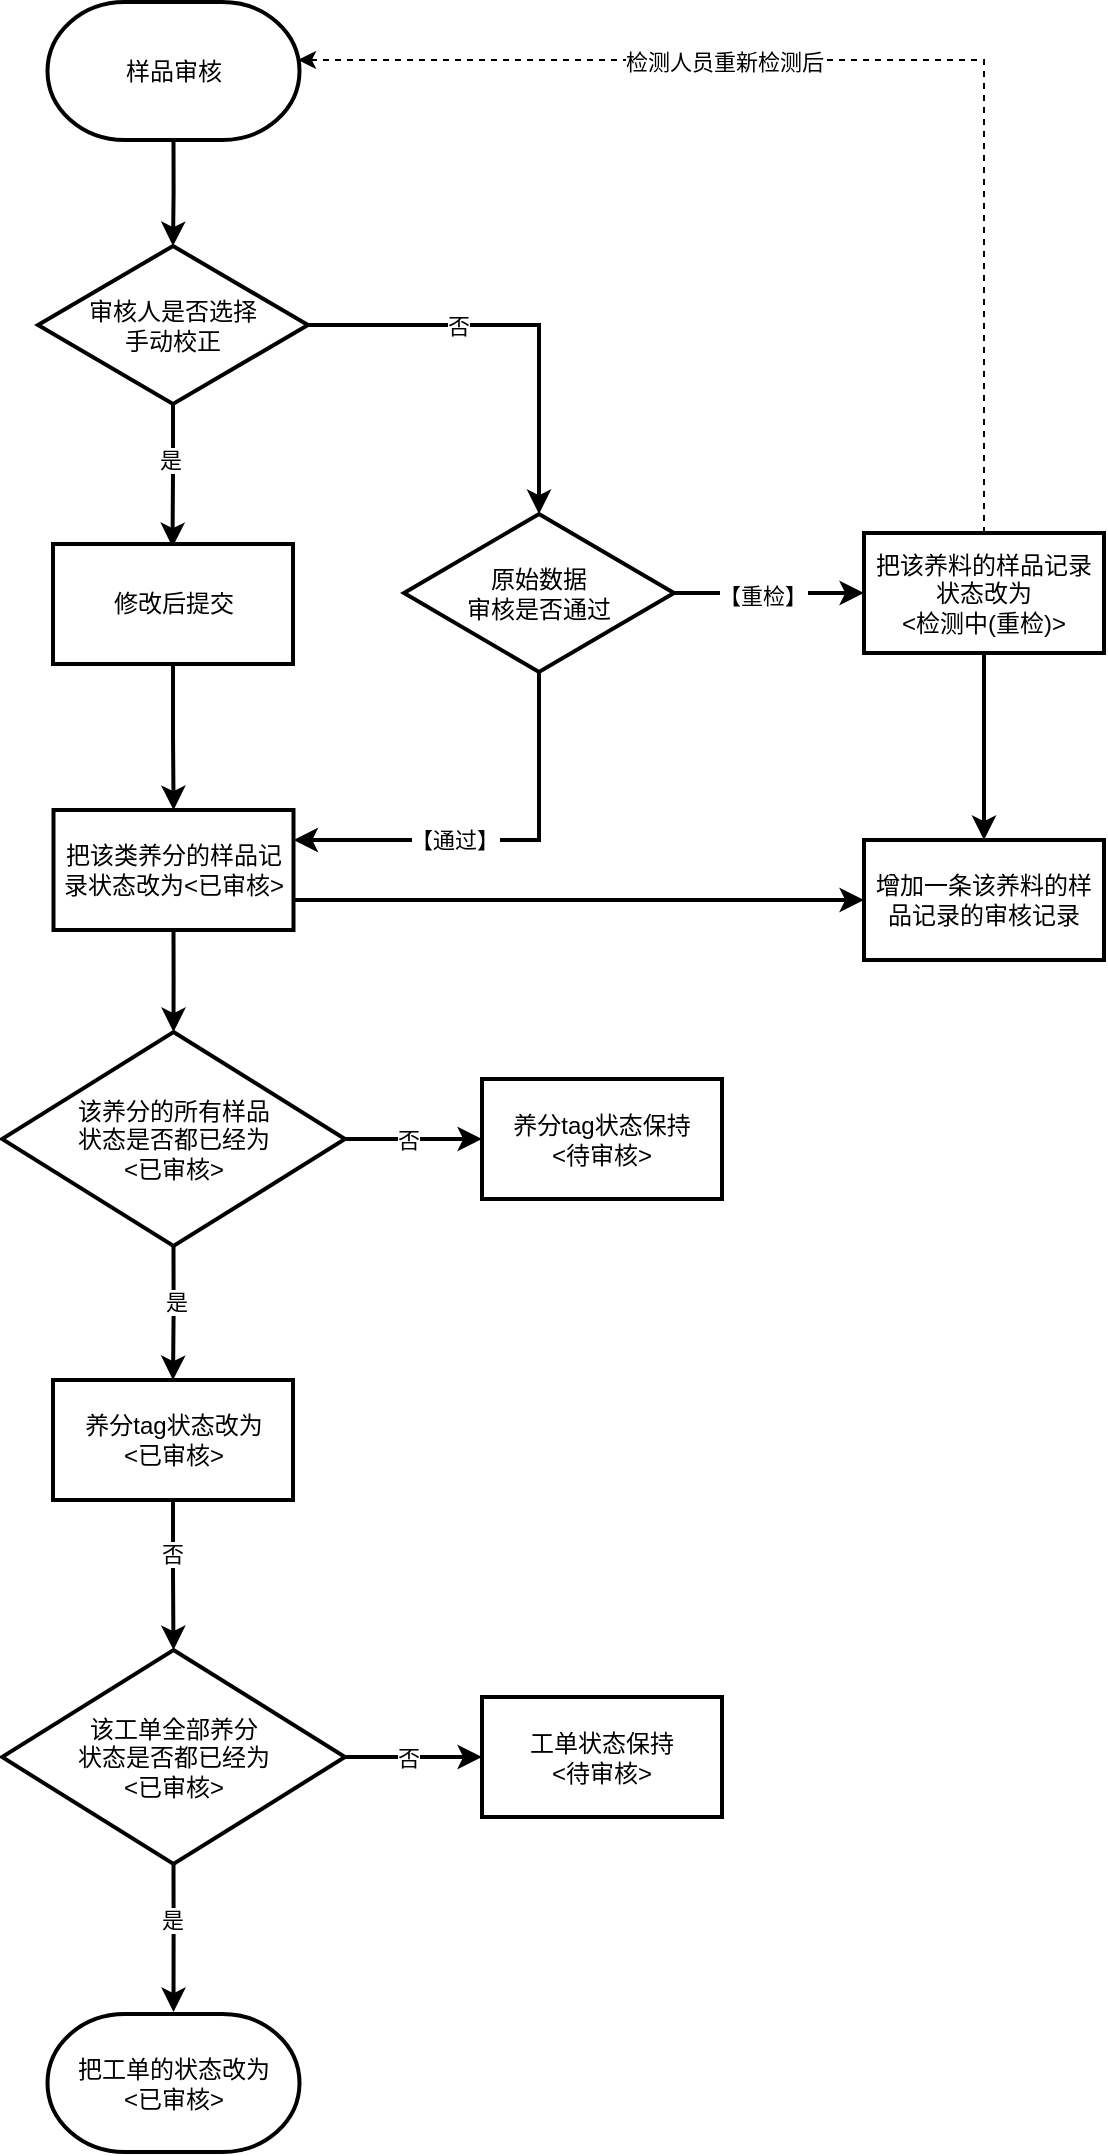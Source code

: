 <mxfile version="26.0.11">
  <diagram name="第 1 页" id="q3xzYs2Jp6EOzJWgxKIQ">
    <mxGraphModel dx="2049" dy="1201" grid="0" gridSize="10" guides="1" tooltips="1" connect="1" arrows="1" fold="1" page="0" pageScale="1" pageWidth="827" pageHeight="1169" math="0" shadow="0">
      <root>
        <mxCell id="0" />
        <mxCell id="1" parent="0" />
        <mxCell id="AbXdpTjg0EbsxotE9Cbp-2" value="样品审核" style="strokeWidth=2;html=1;shape=mxgraph.flowchart.terminator;whiteSpace=wrap;" parent="1" vertex="1">
          <mxGeometry x="259.75" y="280" width="126" height="69" as="geometry" />
        </mxCell>
        <mxCell id="AbXdpTjg0EbsxotE9Cbp-4" style="edgeStyle=orthogonalEdgeStyle;rounded=0;orthogonalLoop=1;jettySize=auto;html=1;exitX=0.5;exitY=1;exitDx=0;exitDy=0;exitPerimeter=0;entryX=0.5;entryY=0;entryDx=0;entryDy=0;entryPerimeter=0;strokeWidth=2;" parent="1" source="AbXdpTjg0EbsxotE9Cbp-2" target="AbXdpTjg0EbsxotE9Cbp-37" edge="1">
          <mxGeometry relative="1" as="geometry" />
        </mxCell>
        <mxCell id="AbXdpTjg0EbsxotE9Cbp-59" style="edgeStyle=orthogonalEdgeStyle;rounded=0;orthogonalLoop=1;jettySize=auto;html=1;exitX=1;exitY=0.75;exitDx=0;exitDy=0;entryX=0;entryY=0.5;entryDx=0;entryDy=0;strokeWidth=2;" parent="1" source="AbXdpTjg0EbsxotE9Cbp-5" target="AbXdpTjg0EbsxotE9Cbp-10" edge="1">
          <mxGeometry relative="1" as="geometry" />
        </mxCell>
        <mxCell id="AbXdpTjg0EbsxotE9Cbp-5" value="把该类养分的样品记录状态改为&amp;lt;已审核&amp;gt;" style="rounded=0;whiteSpace=wrap;html=1;strokeWidth=2;" parent="1" vertex="1">
          <mxGeometry x="262.75" y="684" width="120" height="60" as="geometry" />
        </mxCell>
        <mxCell id="AbXdpTjg0EbsxotE9Cbp-10" value="增加一条该养料的样品记录的审核记录" style="rounded=0;whiteSpace=wrap;html=1;strokeWidth=2;" parent="1" vertex="1">
          <mxGeometry x="668" y="699" width="120" height="60" as="geometry" />
        </mxCell>
        <mxCell id="AbXdpTjg0EbsxotE9Cbp-32" style="edgeStyle=orthogonalEdgeStyle;rounded=0;orthogonalLoop=1;jettySize=auto;html=1;exitX=0.5;exitY=1;exitDx=0;exitDy=0;exitPerimeter=0;entryX=0.5;entryY=0;entryDx=0;entryDy=0;strokeWidth=2;" parent="1" source="AbXdpTjg0EbsxotE9Cbp-30" edge="1">
          <mxGeometry relative="1" as="geometry">
            <mxPoint x="322.75" y="1285" as="targetPoint" />
          </mxGeometry>
        </mxCell>
        <mxCell id="AbXdpTjg0EbsxotE9Cbp-33" value="是" style="edgeLabel;html=1;align=center;verticalAlign=middle;resizable=0;points=[];" parent="AbXdpTjg0EbsxotE9Cbp-32" vertex="1" connectable="0">
          <mxGeometry x="-0.243" y="-1" relative="1" as="geometry">
            <mxPoint as="offset" />
          </mxGeometry>
        </mxCell>
        <mxCell id="AbXdpTjg0EbsxotE9Cbp-71" style="edgeStyle=orthogonalEdgeStyle;rounded=0;orthogonalLoop=1;jettySize=auto;html=1;exitX=1;exitY=0.5;exitDx=0;exitDy=0;exitPerimeter=0;entryX=0;entryY=0.5;entryDx=0;entryDy=0;strokeWidth=2;" parent="1" source="AbXdpTjg0EbsxotE9Cbp-30" target="AbXdpTjg0EbsxotE9Cbp-68" edge="1">
          <mxGeometry relative="1" as="geometry" />
        </mxCell>
        <mxCell id="AbXdpTjg0EbsxotE9Cbp-72" value="否" style="edgeLabel;html=1;align=center;verticalAlign=middle;resizable=0;points=[];" parent="AbXdpTjg0EbsxotE9Cbp-71" vertex="1" connectable="0">
          <mxGeometry x="-0.063" y="2" relative="1" as="geometry">
            <mxPoint x="-1" y="2" as="offset" />
          </mxGeometry>
        </mxCell>
        <mxCell id="AbXdpTjg0EbsxotE9Cbp-30" value="该工单全部养分&lt;div&gt;状态是否都已经为&lt;/div&gt;&lt;div&gt;&amp;lt;已审核&amp;gt;&lt;/div&gt;" style="strokeWidth=2;html=1;shape=mxgraph.flowchart.decision;whiteSpace=wrap;" parent="1" vertex="1">
          <mxGeometry x="237" y="1104" width="171.5" height="107" as="geometry" />
        </mxCell>
        <mxCell id="AbXdpTjg0EbsxotE9Cbp-31" style="edgeStyle=orthogonalEdgeStyle;rounded=0;orthogonalLoop=1;jettySize=auto;html=1;exitX=0.5;exitY=1;exitDx=0;exitDy=0;strokeWidth=2;" parent="1" source="AbXdpTjg0EbsxotE9Cbp-5" target="AbXdpTjg0EbsxotE9Cbp-73" edge="1">
          <mxGeometry relative="1" as="geometry" />
        </mxCell>
        <mxCell id="AbXdpTjg0EbsxotE9Cbp-66" style="edgeStyle=orthogonalEdgeStyle;rounded=0;orthogonalLoop=1;jettySize=auto;html=1;exitX=0.5;exitY=1;exitDx=0;exitDy=0;exitPerimeter=0;strokeWidth=2;entryX=0.498;entryY=0.025;entryDx=0;entryDy=0;entryPerimeter=0;" parent="1" source="AbXdpTjg0EbsxotE9Cbp-37" target="OEpmzJw8PVsqyLDHWQ9e-8" edge="1">
          <mxGeometry relative="1" as="geometry">
            <mxPoint x="322.5" y="541" as="targetPoint" />
          </mxGeometry>
        </mxCell>
        <mxCell id="AbXdpTjg0EbsxotE9Cbp-67" value="是" style="edgeLabel;html=1;align=center;verticalAlign=middle;resizable=0;points=[];" parent="AbXdpTjg0EbsxotE9Cbp-66" vertex="1" connectable="0">
          <mxGeometry x="-0.233" y="1" relative="1" as="geometry">
            <mxPoint x="-3" as="offset" />
          </mxGeometry>
        </mxCell>
        <mxCell id="AbXdpTjg0EbsxotE9Cbp-37" value="审核人是否选择&lt;div&gt;手动校正&lt;/div&gt;" style="strokeWidth=2;html=1;shape=mxgraph.flowchart.decision;whiteSpace=wrap;" parent="1" vertex="1">
          <mxGeometry x="255" y="402" width="135" height="79" as="geometry" />
        </mxCell>
        <mxCell id="AbXdpTjg0EbsxotE9Cbp-55" style="edgeStyle=orthogonalEdgeStyle;rounded=0;orthogonalLoop=1;jettySize=auto;html=1;exitX=1;exitY=0.5;exitDx=0;exitDy=0;exitPerimeter=0;entryX=0;entryY=0.5;entryDx=0;entryDy=0;strokeWidth=2;" parent="1" source="AbXdpTjg0EbsxotE9Cbp-43" target="AbXdpTjg0EbsxotE9Cbp-44" edge="1">
          <mxGeometry relative="1" as="geometry" />
        </mxCell>
        <mxCell id="AbXdpTjg0EbsxotE9Cbp-62" value="【重检】" style="edgeLabel;html=1;align=center;verticalAlign=middle;resizable=0;points=[];" parent="AbXdpTjg0EbsxotE9Cbp-55" vertex="1" connectable="0">
          <mxGeometry x="-0.081" y="-1" relative="1" as="geometry">
            <mxPoint as="offset" />
          </mxGeometry>
        </mxCell>
        <mxCell id="AbXdpTjg0EbsxotE9Cbp-56" style="edgeStyle=orthogonalEdgeStyle;rounded=0;orthogonalLoop=1;jettySize=auto;html=1;exitX=0.5;exitY=1;exitDx=0;exitDy=0;exitPerimeter=0;entryX=1;entryY=0.25;entryDx=0;entryDy=0;strokeWidth=2;" parent="1" source="AbXdpTjg0EbsxotE9Cbp-43" target="AbXdpTjg0EbsxotE9Cbp-5" edge="1">
          <mxGeometry relative="1" as="geometry" />
        </mxCell>
        <mxCell id="AbXdpTjg0EbsxotE9Cbp-61" value="【通过】" style="edgeLabel;html=1;align=center;verticalAlign=middle;resizable=0;points=[];" parent="AbXdpTjg0EbsxotE9Cbp-56" vertex="1" connectable="0">
          <mxGeometry x="0.067" relative="1" as="geometry">
            <mxPoint x="-16" as="offset" />
          </mxGeometry>
        </mxCell>
        <mxCell id="AbXdpTjg0EbsxotE9Cbp-43" value="&lt;div&gt;原始数据&lt;/div&gt;审核是否通过" style="strokeWidth=2;html=1;shape=mxgraph.flowchart.decision;whiteSpace=wrap;" parent="1" vertex="1">
          <mxGeometry x="438" y="536" width="135" height="79" as="geometry" />
        </mxCell>
        <mxCell id="AbXdpTjg0EbsxotE9Cbp-63" style="edgeStyle=orthogonalEdgeStyle;rounded=0;orthogonalLoop=1;jettySize=auto;html=1;exitX=0.5;exitY=1;exitDx=0;exitDy=0;entryX=0.5;entryY=0;entryDx=0;entryDy=0;strokeWidth=2;" parent="1" source="AbXdpTjg0EbsxotE9Cbp-44" target="AbXdpTjg0EbsxotE9Cbp-10" edge="1">
          <mxGeometry relative="1" as="geometry" />
        </mxCell>
        <mxCell id="AbXdpTjg0EbsxotE9Cbp-44" value="把该养料的样品记录状态改为&lt;div&gt;&amp;lt;检测中(重检)&amp;gt;&lt;/div&gt;" style="rounded=0;whiteSpace=wrap;html=1;strokeWidth=2;" parent="1" vertex="1">
          <mxGeometry x="668" y="545.5" width="120" height="60" as="geometry" />
        </mxCell>
        <mxCell id="AbXdpTjg0EbsxotE9Cbp-46" style="edgeStyle=orthogonalEdgeStyle;rounded=0;orthogonalLoop=1;jettySize=auto;html=1;exitX=1;exitY=0.5;exitDx=0;exitDy=0;exitPerimeter=0;entryX=0.5;entryY=0;entryDx=0;entryDy=0;entryPerimeter=0;strokeWidth=2;" parent="1" source="AbXdpTjg0EbsxotE9Cbp-37" target="AbXdpTjg0EbsxotE9Cbp-43" edge="1">
          <mxGeometry relative="1" as="geometry" />
        </mxCell>
        <mxCell id="AbXdpTjg0EbsxotE9Cbp-47" value="否" style="edgeLabel;html=1;align=center;verticalAlign=middle;resizable=0;points=[];" parent="AbXdpTjg0EbsxotE9Cbp-46" vertex="1" connectable="0">
          <mxGeometry x="-0.074" y="1" relative="1" as="geometry">
            <mxPoint x="-22" y="1" as="offset" />
          </mxGeometry>
        </mxCell>
        <mxCell id="AbXdpTjg0EbsxotE9Cbp-65" style="edgeStyle=orthogonalEdgeStyle;rounded=0;orthogonalLoop=1;jettySize=auto;html=1;strokeWidth=2;" parent="1" source="OEpmzJw8PVsqyLDHWQ9e-8" target="AbXdpTjg0EbsxotE9Cbp-5" edge="1">
          <mxGeometry relative="1" as="geometry">
            <mxPoint x="322.5" y="610" as="sourcePoint" />
          </mxGeometry>
        </mxCell>
        <mxCell id="AbXdpTjg0EbsxotE9Cbp-68" value="工单状态保持&lt;div&gt;&amp;lt;待审核&amp;gt;&lt;/div&gt;" style="rounded=0;whiteSpace=wrap;html=1;strokeWidth=2;" parent="1" vertex="1">
          <mxGeometry x="477" y="1127.5" width="120" height="60" as="geometry" />
        </mxCell>
        <mxCell id="AbXdpTjg0EbsxotE9Cbp-77" style="edgeStyle=orthogonalEdgeStyle;rounded=0;orthogonalLoop=1;jettySize=auto;html=1;exitX=1;exitY=0.5;exitDx=0;exitDy=0;exitPerimeter=0;entryX=0;entryY=0.5;entryDx=0;entryDy=0;strokeWidth=2;" parent="1" source="AbXdpTjg0EbsxotE9Cbp-73" target="AbXdpTjg0EbsxotE9Cbp-76" edge="1">
          <mxGeometry relative="1" as="geometry" />
        </mxCell>
        <mxCell id="AbXdpTjg0EbsxotE9Cbp-78" value="否" style="edgeLabel;html=1;align=center;verticalAlign=middle;resizable=0;points=[];" parent="AbXdpTjg0EbsxotE9Cbp-77" vertex="1" connectable="0">
          <mxGeometry x="-0.101" relative="1" as="geometry">
            <mxPoint as="offset" />
          </mxGeometry>
        </mxCell>
        <mxCell id="OEpmzJw8PVsqyLDHWQ9e-3" style="edgeStyle=orthogonalEdgeStyle;rounded=0;orthogonalLoop=1;jettySize=auto;html=1;exitX=0.5;exitY=1;exitDx=0;exitDy=0;exitPerimeter=0;entryX=0.5;entryY=0;entryDx=0;entryDy=0;strokeWidth=2;" edge="1" parent="1" source="AbXdpTjg0EbsxotE9Cbp-73" target="OEpmzJw8PVsqyLDHWQ9e-1">
          <mxGeometry relative="1" as="geometry" />
        </mxCell>
        <mxCell id="OEpmzJw8PVsqyLDHWQ9e-4" value="是" style="edgeLabel;html=1;align=center;verticalAlign=middle;resizable=0;points=[];" vertex="1" connectable="0" parent="OEpmzJw8PVsqyLDHWQ9e-3">
          <mxGeometry x="-0.179" y="1" relative="1" as="geometry">
            <mxPoint as="offset" />
          </mxGeometry>
        </mxCell>
        <mxCell id="AbXdpTjg0EbsxotE9Cbp-73" value="该养分的所有样品&lt;div&gt;状态是否都已经为&lt;/div&gt;&lt;div&gt;&amp;lt;已审核&amp;gt;&lt;/div&gt;" style="strokeWidth=2;html=1;shape=mxgraph.flowchart.decision;whiteSpace=wrap;" parent="1" vertex="1">
          <mxGeometry x="237" y="795" width="171.5" height="107" as="geometry" />
        </mxCell>
        <mxCell id="AbXdpTjg0EbsxotE9Cbp-76" value="养分tag状态保持&lt;div&gt;&amp;lt;待审核&amp;gt;&lt;/div&gt;" style="rounded=0;whiteSpace=wrap;html=1;strokeWidth=2;" parent="1" vertex="1">
          <mxGeometry x="477" y="818.5" width="120" height="60" as="geometry" />
        </mxCell>
        <mxCell id="AbXdpTjg0EbsxotE9Cbp-79" style="edgeStyle=orthogonalEdgeStyle;rounded=0;orthogonalLoop=1;jettySize=auto;html=1;exitX=0.5;exitY=0;exitDx=0;exitDy=0;entryX=0.994;entryY=0.42;entryDx=0;entryDy=0;entryPerimeter=0;dashed=1;" parent="1" source="AbXdpTjg0EbsxotE9Cbp-44" target="AbXdpTjg0EbsxotE9Cbp-2" edge="1">
          <mxGeometry relative="1" as="geometry" />
        </mxCell>
        <mxCell id="AbXdpTjg0EbsxotE9Cbp-81" value="检测人员重新检测后" style="edgeLabel;html=1;align=center;verticalAlign=middle;resizable=0;points=[];" parent="AbXdpTjg0EbsxotE9Cbp-79" vertex="1" connectable="0">
          <mxGeometry x="0.267" y="1" relative="1" as="geometry">
            <mxPoint as="offset" />
          </mxGeometry>
        </mxCell>
        <mxCell id="OEpmzJw8PVsqyLDHWQ9e-1" value="养分tag状态改为&lt;div&gt;&amp;lt;已审核&amp;gt;&lt;/div&gt;" style="rounded=0;whiteSpace=wrap;html=1;strokeWidth=2;" vertex="1" parent="1">
          <mxGeometry x="262.5" y="969" width="120" height="60" as="geometry" />
        </mxCell>
        <mxCell id="OEpmzJw8PVsqyLDHWQ9e-5" style="edgeStyle=orthogonalEdgeStyle;rounded=0;orthogonalLoop=1;jettySize=auto;html=1;exitX=0.5;exitY=1;exitDx=0;exitDy=0;entryX=0.5;entryY=0;entryDx=0;entryDy=0;entryPerimeter=0;strokeWidth=2;" edge="1" parent="1" source="OEpmzJw8PVsqyLDHWQ9e-1" target="AbXdpTjg0EbsxotE9Cbp-30">
          <mxGeometry relative="1" as="geometry" />
        </mxCell>
        <mxCell id="OEpmzJw8PVsqyLDHWQ9e-6" value="否" style="edgeLabel;html=1;align=center;verticalAlign=middle;resizable=0;points=[];" vertex="1" connectable="0" parent="OEpmzJw8PVsqyLDHWQ9e-5">
          <mxGeometry x="-0.296" y="-1" relative="1" as="geometry">
            <mxPoint as="offset" />
          </mxGeometry>
        </mxCell>
        <mxCell id="OEpmzJw8PVsqyLDHWQ9e-7" value="把工单的状态改为&lt;div&gt;&amp;lt;已审核&amp;gt;&lt;/div&gt;" style="strokeWidth=2;html=1;shape=mxgraph.flowchart.terminator;whiteSpace=wrap;" vertex="1" parent="1">
          <mxGeometry x="259.75" y="1286" width="126" height="69" as="geometry" />
        </mxCell>
        <mxCell id="OEpmzJw8PVsqyLDHWQ9e-8" value="修改后提交" style="rounded=0;whiteSpace=wrap;html=1;strokeWidth=2;" vertex="1" parent="1">
          <mxGeometry x="262.5" y="551" width="120" height="60" as="geometry" />
        </mxCell>
      </root>
    </mxGraphModel>
  </diagram>
</mxfile>
